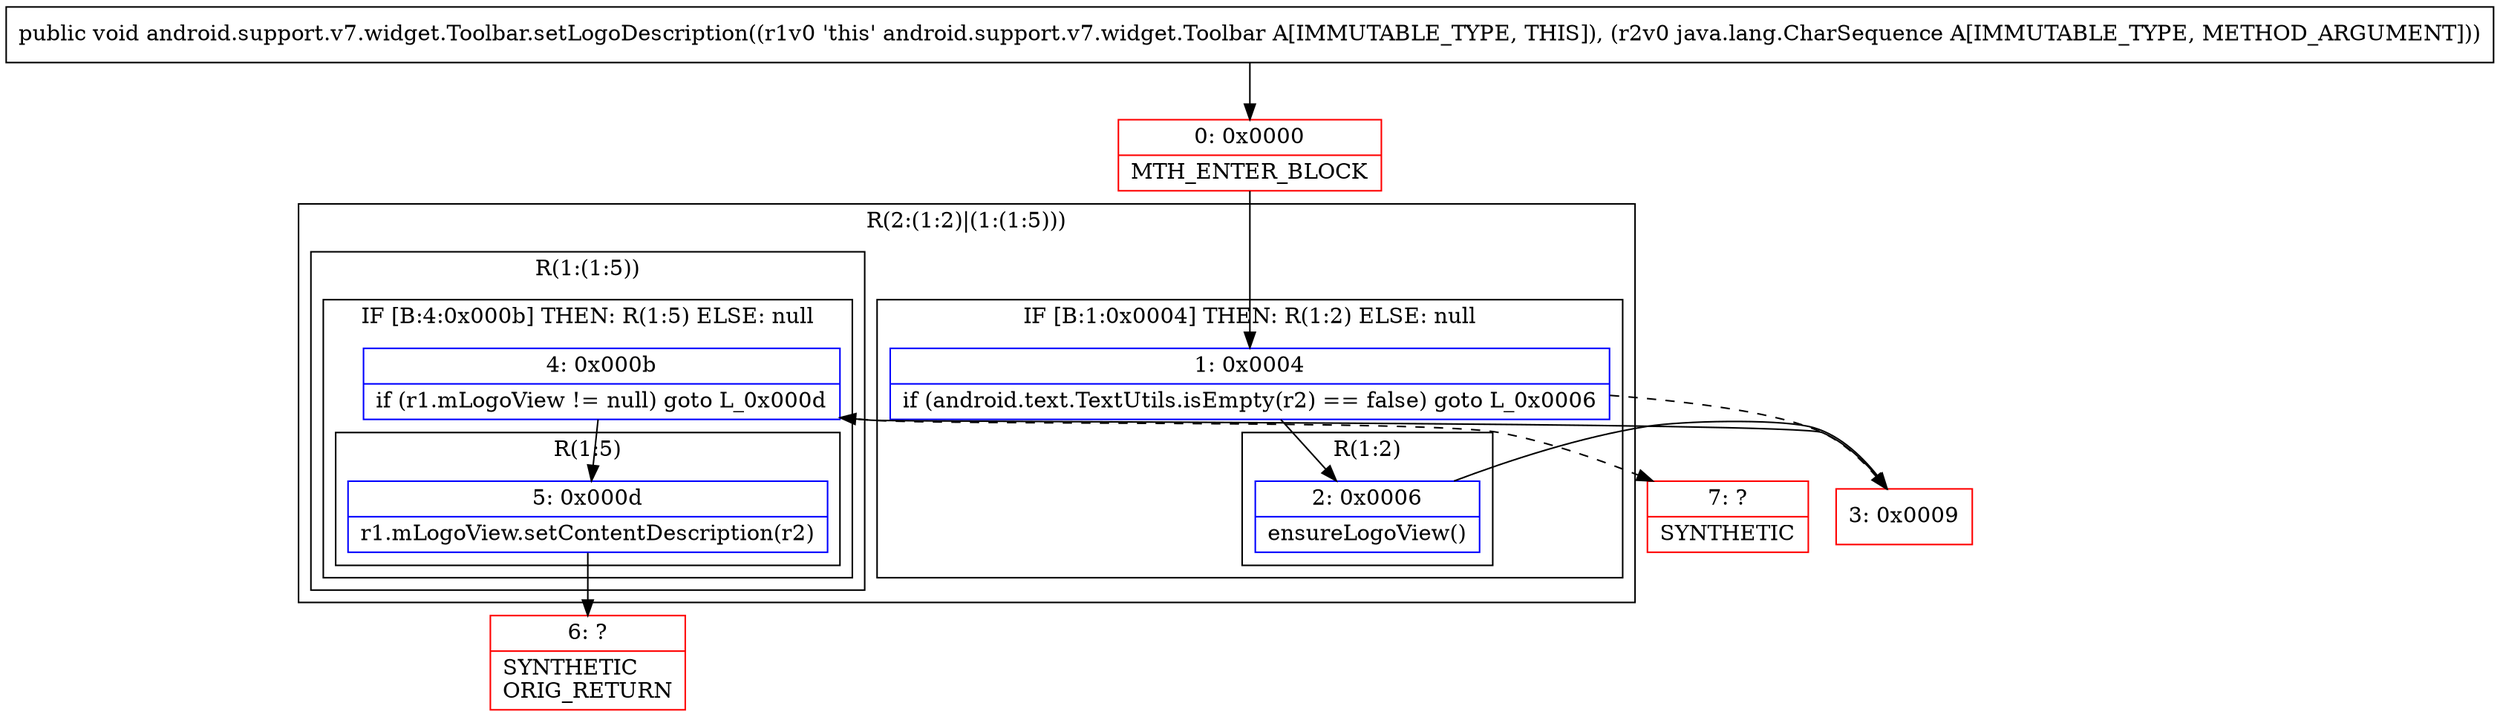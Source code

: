 digraph "CFG forandroid.support.v7.widget.Toolbar.setLogoDescription(Ljava\/lang\/CharSequence;)V" {
subgraph cluster_Region_126921395 {
label = "R(2:(1:2)|(1:(1:5)))";
node [shape=record,color=blue];
subgraph cluster_IfRegion_912096016 {
label = "IF [B:1:0x0004] THEN: R(1:2) ELSE: null";
node [shape=record,color=blue];
Node_1 [shape=record,label="{1\:\ 0x0004|if (android.text.TextUtils.isEmpty(r2) == false) goto L_0x0006\l}"];
subgraph cluster_Region_1838644378 {
label = "R(1:2)";
node [shape=record,color=blue];
Node_2 [shape=record,label="{2\:\ 0x0006|ensureLogoView()\l}"];
}
}
subgraph cluster_Region_1242153366 {
label = "R(1:(1:5))";
node [shape=record,color=blue];
subgraph cluster_IfRegion_1213087574 {
label = "IF [B:4:0x000b] THEN: R(1:5) ELSE: null";
node [shape=record,color=blue];
Node_4 [shape=record,label="{4\:\ 0x000b|if (r1.mLogoView != null) goto L_0x000d\l}"];
subgraph cluster_Region_353786036 {
label = "R(1:5)";
node [shape=record,color=blue];
Node_5 [shape=record,label="{5\:\ 0x000d|r1.mLogoView.setContentDescription(r2)\l}"];
}
}
}
}
Node_0 [shape=record,color=red,label="{0\:\ 0x0000|MTH_ENTER_BLOCK\l}"];
Node_3 [shape=record,color=red,label="{3\:\ 0x0009}"];
Node_6 [shape=record,color=red,label="{6\:\ ?|SYNTHETIC\lORIG_RETURN\l}"];
Node_7 [shape=record,color=red,label="{7\:\ ?|SYNTHETIC\l}"];
MethodNode[shape=record,label="{public void android.support.v7.widget.Toolbar.setLogoDescription((r1v0 'this' android.support.v7.widget.Toolbar A[IMMUTABLE_TYPE, THIS]), (r2v0 java.lang.CharSequence A[IMMUTABLE_TYPE, METHOD_ARGUMENT])) }"];
MethodNode -> Node_0;
Node_1 -> Node_2;
Node_1 -> Node_3[style=dashed];
Node_2 -> Node_3;
Node_4 -> Node_5;
Node_4 -> Node_7[style=dashed];
Node_5 -> Node_6;
Node_0 -> Node_1;
Node_3 -> Node_4;
}

